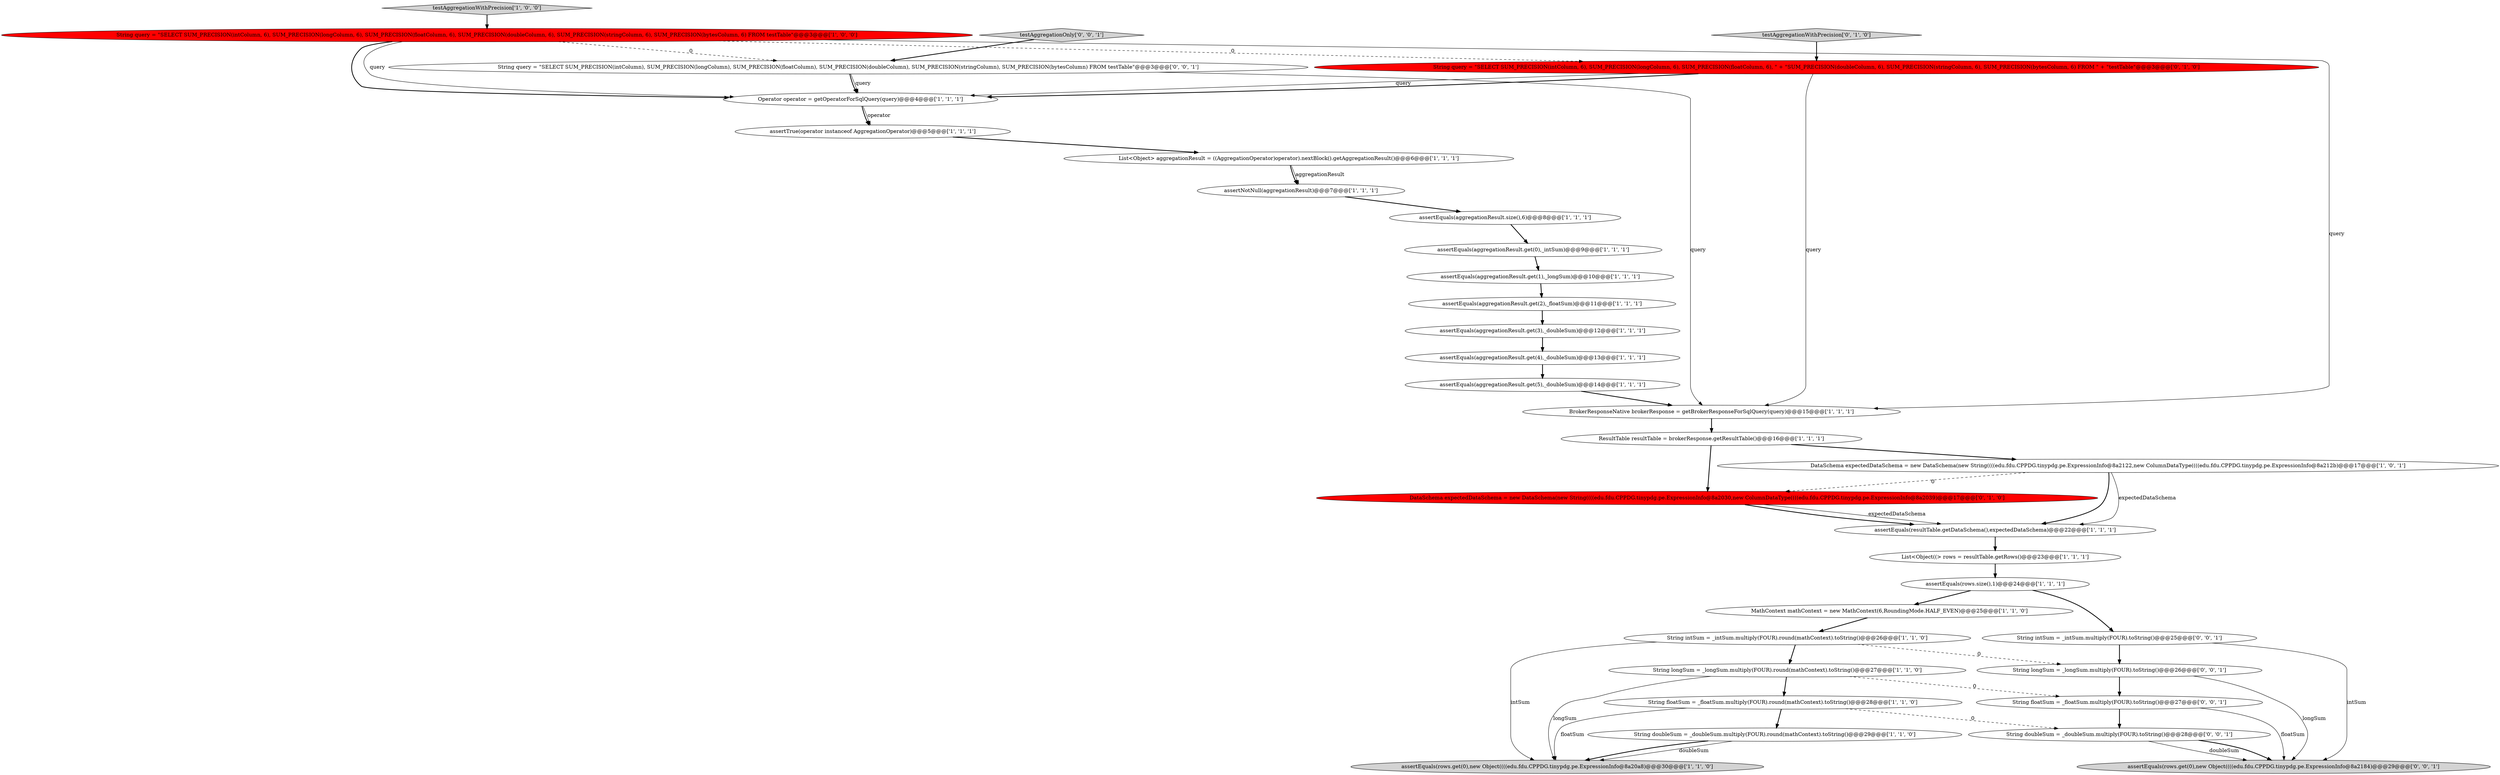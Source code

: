 digraph {
25 [style = filled, label = "testAggregationWithPrecision['0', '1', '0']", fillcolor = lightgray, shape = diamond image = "AAA0AAABBB2BBB"];
31 [style = filled, label = "assertEquals(rows.get(0),new Object((((edu.fdu.CPPDG.tinypdg.pe.ExpressionInfo@8a2184)@@@29@@@['0', '0', '1']", fillcolor = lightgray, shape = ellipse image = "AAA0AAABBB3BBB"];
19 [style = filled, label = "MathContext mathContext = new MathContext(6,RoundingMode.HALF_EVEN)@@@25@@@['1', '1', '0']", fillcolor = white, shape = ellipse image = "AAA0AAABBB1BBB"];
33 [style = filled, label = "String query = \"SELECT SUM_PRECISION(intColumn), SUM_PRECISION(longColumn), SUM_PRECISION(floatColumn), SUM_PRECISION(doubleColumn), SUM_PRECISION(stringColumn), SUM_PRECISION(bytesColumn) FROM testTable\"@@@3@@@['0', '0', '1']", fillcolor = white, shape = ellipse image = "AAA0AAABBB3BBB"];
21 [style = filled, label = "assertNotNull(aggregationResult)@@@7@@@['1', '1', '1']", fillcolor = white, shape = ellipse image = "AAA0AAABBB1BBB"];
29 [style = filled, label = "String intSum = _intSum.multiply(FOUR).toString()@@@25@@@['0', '0', '1']", fillcolor = white, shape = ellipse image = "AAA0AAABBB3BBB"];
8 [style = filled, label = "BrokerResponseNative brokerResponse = getBrokerResponseForSqlQuery(query)@@@15@@@['1', '1', '1']", fillcolor = white, shape = ellipse image = "AAA0AAABBB1BBB"];
7 [style = filled, label = "testAggregationWithPrecision['1', '0', '0']", fillcolor = lightgray, shape = diamond image = "AAA0AAABBB1BBB"];
24 [style = filled, label = "List<Object> aggregationResult = ((AggregationOperator)operator).nextBlock().getAggregationResult()@@@6@@@['1', '1', '1']", fillcolor = white, shape = ellipse image = "AAA0AAABBB1BBB"];
23 [style = filled, label = "Operator operator = getOperatorForSqlQuery(query)@@@4@@@['1', '1', '1']", fillcolor = white, shape = ellipse image = "AAA0AAABBB1BBB"];
26 [style = filled, label = "DataSchema expectedDataSchema = new DataSchema(new String((((edu.fdu.CPPDG.tinypdg.pe.ExpressionInfo@8a2030,new ColumnDataType((((edu.fdu.CPPDG.tinypdg.pe.ExpressionInfo@8a2039)@@@17@@@['0', '1', '0']", fillcolor = red, shape = ellipse image = "AAA1AAABBB2BBB"];
18 [style = filled, label = "assertEquals(aggregationResult.get(1),_longSum)@@@10@@@['1', '1', '1']", fillcolor = white, shape = ellipse image = "AAA0AAABBB1BBB"];
5 [style = filled, label = "List<Object((> rows = resultTable.getRows()@@@23@@@['1', '1', '1']", fillcolor = white, shape = ellipse image = "AAA0AAABBB1BBB"];
20 [style = filled, label = "assertEquals(aggregationResult.size(),6)@@@8@@@['1', '1', '1']", fillcolor = white, shape = ellipse image = "AAA0AAABBB1BBB"];
9 [style = filled, label = "assertEquals(rows.size(),1)@@@24@@@['1', '1', '1']", fillcolor = white, shape = ellipse image = "AAA0AAABBB1BBB"];
13 [style = filled, label = "assertEquals(aggregationResult.get(4),_doubleSum)@@@13@@@['1', '1', '1']", fillcolor = white, shape = ellipse image = "AAA0AAABBB1BBB"];
28 [style = filled, label = "String longSum = _longSum.multiply(FOUR).toString()@@@26@@@['0', '0', '1']", fillcolor = white, shape = ellipse image = "AAA0AAABBB3BBB"];
30 [style = filled, label = "testAggregationOnly['0', '0', '1']", fillcolor = lightgray, shape = diamond image = "AAA0AAABBB3BBB"];
10 [style = filled, label = "DataSchema expectedDataSchema = new DataSchema(new String((((edu.fdu.CPPDG.tinypdg.pe.ExpressionInfo@8a2122,new ColumnDataType((((edu.fdu.CPPDG.tinypdg.pe.ExpressionInfo@8a212b)@@@17@@@['1', '0', '1']", fillcolor = white, shape = ellipse image = "AAA0AAABBB1BBB"];
17 [style = filled, label = "String longSum = _longSum.multiply(FOUR).round(mathContext).toString()@@@27@@@['1', '1', '0']", fillcolor = white, shape = ellipse image = "AAA0AAABBB1BBB"];
27 [style = filled, label = "String query = \"SELECT SUM_PRECISION(intColumn, 6), SUM_PRECISION(longColumn, 6), SUM_PRECISION(floatColumn, 6), \" + \"SUM_PRECISION(doubleColumn, 6), SUM_PRECISION(stringColumn, 6), SUM_PRECISION(bytesColumn, 6) FROM \" + \"testTable\"@@@3@@@['0', '1', '0']", fillcolor = red, shape = ellipse image = "AAA1AAABBB2BBB"];
16 [style = filled, label = "String doubleSum = _doubleSum.multiply(FOUR).round(mathContext).toString()@@@29@@@['1', '1', '0']", fillcolor = white, shape = ellipse image = "AAA0AAABBB1BBB"];
32 [style = filled, label = "String doubleSum = _doubleSum.multiply(FOUR).toString()@@@28@@@['0', '0', '1']", fillcolor = white, shape = ellipse image = "AAA0AAABBB3BBB"];
12 [style = filled, label = "assertEquals(rows.get(0),new Object((((edu.fdu.CPPDG.tinypdg.pe.ExpressionInfo@8a20a8)@@@30@@@['1', '1', '0']", fillcolor = lightgray, shape = ellipse image = "AAA0AAABBB1BBB"];
4 [style = filled, label = "assertEquals(resultTable.getDataSchema(),expectedDataSchema)@@@22@@@['1', '1', '1']", fillcolor = white, shape = ellipse image = "AAA0AAABBB1BBB"];
22 [style = filled, label = "assertEquals(aggregationResult.get(2),_floatSum)@@@11@@@['1', '1', '1']", fillcolor = white, shape = ellipse image = "AAA0AAABBB1BBB"];
15 [style = filled, label = "ResultTable resultTable = brokerResponse.getResultTable()@@@16@@@['1', '1', '1']", fillcolor = white, shape = ellipse image = "AAA0AAABBB1BBB"];
14 [style = filled, label = "String query = \"SELECT SUM_PRECISION(intColumn, 6), SUM_PRECISION(longColumn, 6), SUM_PRECISION(floatColumn, 6), SUM_PRECISION(doubleColumn, 6), SUM_PRECISION(stringColumn, 6), SUM_PRECISION(bytesColumn, 6) FROM testTable\"@@@3@@@['1', '0', '0']", fillcolor = red, shape = ellipse image = "AAA1AAABBB1BBB"];
11 [style = filled, label = "assertEquals(aggregationResult.get(3),_doubleSum)@@@12@@@['1', '1', '1']", fillcolor = white, shape = ellipse image = "AAA0AAABBB1BBB"];
0 [style = filled, label = "String floatSum = _floatSum.multiply(FOUR).round(mathContext).toString()@@@28@@@['1', '1', '0']", fillcolor = white, shape = ellipse image = "AAA0AAABBB1BBB"];
3 [style = filled, label = "assertEquals(aggregationResult.get(5),_doubleSum)@@@14@@@['1', '1', '1']", fillcolor = white, shape = ellipse image = "AAA0AAABBB1BBB"];
6 [style = filled, label = "assertEquals(aggregationResult.get(0),_intSum)@@@9@@@['1', '1', '1']", fillcolor = white, shape = ellipse image = "AAA0AAABBB1BBB"];
1 [style = filled, label = "String intSum = _intSum.multiply(FOUR).round(mathContext).toString()@@@26@@@['1', '1', '0']", fillcolor = white, shape = ellipse image = "AAA0AAABBB1BBB"];
34 [style = filled, label = "String floatSum = _floatSum.multiply(FOUR).toString()@@@27@@@['0', '0', '1']", fillcolor = white, shape = ellipse image = "AAA0AAABBB3BBB"];
2 [style = filled, label = "assertTrue(operator instanceof AggregationOperator)@@@5@@@['1', '1', '1']", fillcolor = white, shape = ellipse image = "AAA0AAABBB1BBB"];
26->4 [style = solid, label="expectedDataSchema"];
24->21 [style = solid, label="aggregationResult"];
1->12 [style = solid, label="intSum"];
0->12 [style = solid, label="floatSum"];
34->31 [style = solid, label="floatSum"];
15->10 [style = bold, label=""];
0->16 [style = bold, label=""];
8->15 [style = bold, label=""];
30->33 [style = bold, label=""];
5->9 [style = bold, label=""];
28->34 [style = bold, label=""];
17->34 [style = dashed, label="0"];
6->18 [style = bold, label=""];
0->32 [style = dashed, label="0"];
17->12 [style = solid, label="longSum"];
20->6 [style = bold, label=""];
14->8 [style = solid, label="query"];
1->28 [style = dashed, label="0"];
14->33 [style = dashed, label="0"];
26->4 [style = bold, label=""];
14->27 [style = dashed, label="0"];
1->17 [style = bold, label=""];
15->26 [style = bold, label=""];
7->14 [style = bold, label=""];
33->23 [style = bold, label=""];
29->28 [style = bold, label=""];
25->27 [style = bold, label=""];
19->1 [style = bold, label=""];
27->8 [style = solid, label="query"];
18->22 [style = bold, label=""];
17->0 [style = bold, label=""];
21->20 [style = bold, label=""];
23->2 [style = solid, label="operator"];
10->26 [style = dashed, label="0"];
10->4 [style = solid, label="expectedDataSchema"];
14->23 [style = bold, label=""];
24->21 [style = bold, label=""];
13->3 [style = bold, label=""];
14->23 [style = solid, label="query"];
3->8 [style = bold, label=""];
11->13 [style = bold, label=""];
32->31 [style = solid, label="doubleSum"];
10->4 [style = bold, label=""];
33->23 [style = solid, label="query"];
27->23 [style = solid, label="query"];
33->8 [style = solid, label="query"];
9->19 [style = bold, label=""];
16->12 [style = solid, label="doubleSum"];
27->23 [style = bold, label=""];
34->32 [style = bold, label=""];
29->31 [style = solid, label="intSum"];
23->2 [style = bold, label=""];
2->24 [style = bold, label=""];
9->29 [style = bold, label=""];
4->5 [style = bold, label=""];
16->12 [style = bold, label=""];
22->11 [style = bold, label=""];
32->31 [style = bold, label=""];
28->31 [style = solid, label="longSum"];
}
